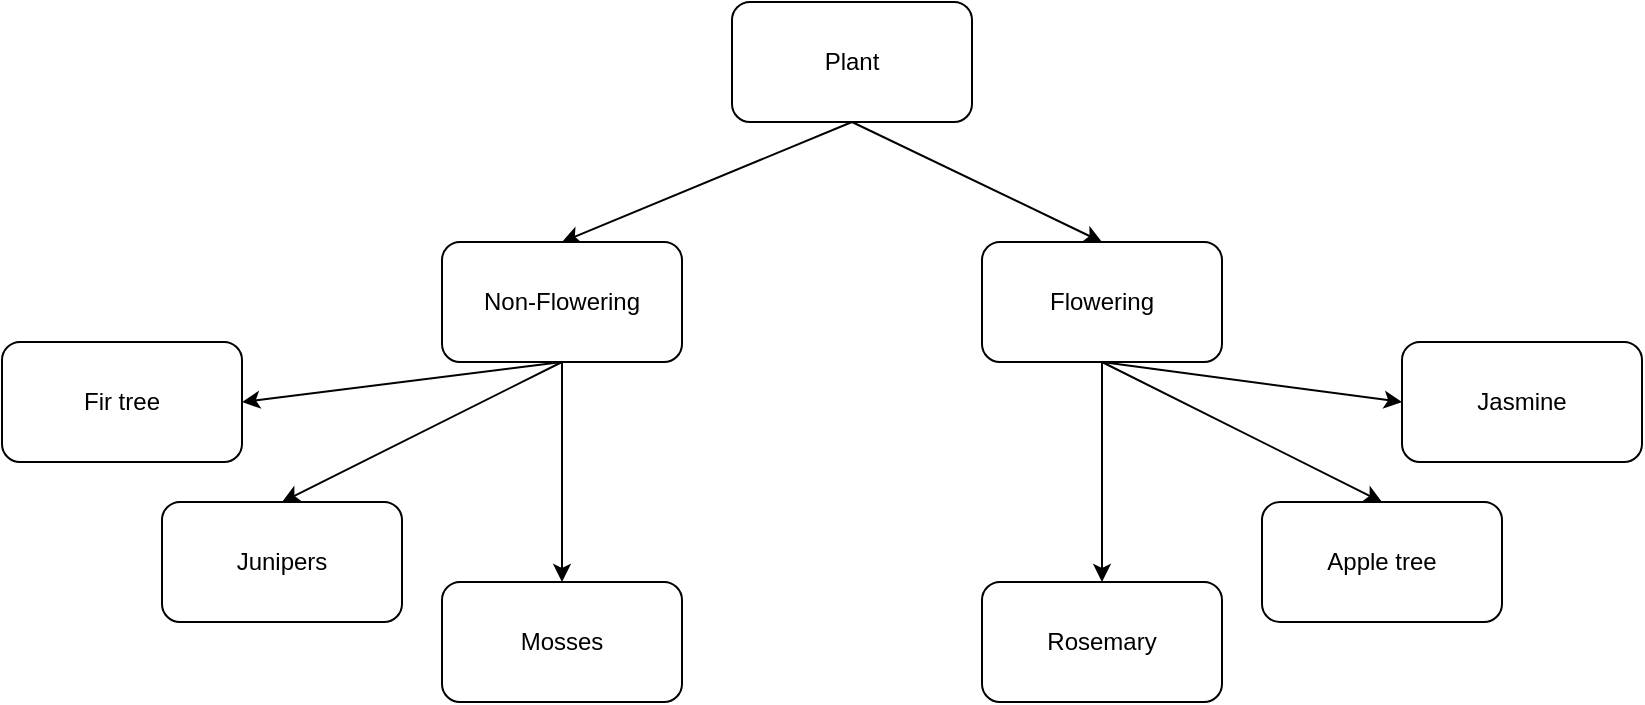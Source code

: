 <mxfile version="24.6.4" type="device">
  <diagram name="Page-1" id="p5fzwndF6cGXo0QyZnEr">
    <mxGraphModel dx="1036" dy="606" grid="1" gridSize="10" guides="1" tooltips="1" connect="1" arrows="1" fold="1" page="1" pageScale="1" pageWidth="850" pageHeight="1100" math="0" shadow="0">
      <root>
        <mxCell id="0" />
        <mxCell id="1" parent="0" />
        <mxCell id="i8wrnkV3VTPk6M6Sq0uC-1" style="edgeStyle=none;rounded=0;orthogonalLoop=1;jettySize=auto;html=1;exitX=0.5;exitY=1;exitDx=0;exitDy=0;entryX=0.5;entryY=0;entryDx=0;entryDy=0;" edge="1" parent="1" source="i8wrnkV3VTPk6M6Sq0uC-3" target="i8wrnkV3VTPk6M6Sq0uC-7">
          <mxGeometry relative="1" as="geometry" />
        </mxCell>
        <mxCell id="i8wrnkV3VTPk6M6Sq0uC-2" style="edgeStyle=none;rounded=0;orthogonalLoop=1;jettySize=auto;html=1;exitX=0.5;exitY=1;exitDx=0;exitDy=0;entryX=0.5;entryY=0;entryDx=0;entryDy=0;" edge="1" parent="1" source="i8wrnkV3VTPk6M6Sq0uC-3" target="i8wrnkV3VTPk6M6Sq0uC-11">
          <mxGeometry relative="1" as="geometry" />
        </mxCell>
        <mxCell id="i8wrnkV3VTPk6M6Sq0uC-3" value="Plant" style="rounded=1;whiteSpace=wrap;html=1;" vertex="1" parent="1">
          <mxGeometry x="365" y="80" width="120" height="60" as="geometry" />
        </mxCell>
        <mxCell id="i8wrnkV3VTPk6M6Sq0uC-4" style="edgeStyle=none;rounded=0;orthogonalLoop=1;jettySize=auto;html=1;exitX=0.5;exitY=1;exitDx=0;exitDy=0;entryX=0.5;entryY=0;entryDx=0;entryDy=0;" edge="1" parent="1" source="i8wrnkV3VTPk6M6Sq0uC-7" target="i8wrnkV3VTPk6M6Sq0uC-17">
          <mxGeometry relative="1" as="geometry" />
        </mxCell>
        <mxCell id="i8wrnkV3VTPk6M6Sq0uC-5" style="edgeStyle=none;rounded=0;orthogonalLoop=1;jettySize=auto;html=1;exitX=0.5;exitY=1;exitDx=0;exitDy=0;entryX=1;entryY=0.5;entryDx=0;entryDy=0;" edge="1" parent="1" source="i8wrnkV3VTPk6M6Sq0uC-7" target="i8wrnkV3VTPk6M6Sq0uC-15">
          <mxGeometry relative="1" as="geometry" />
        </mxCell>
        <mxCell id="i8wrnkV3VTPk6M6Sq0uC-6" style="edgeStyle=none;rounded=0;orthogonalLoop=1;jettySize=auto;html=1;exitX=0.5;exitY=1;exitDx=0;exitDy=0;entryX=0.5;entryY=0;entryDx=0;entryDy=0;" edge="1" parent="1" source="i8wrnkV3VTPk6M6Sq0uC-7" target="i8wrnkV3VTPk6M6Sq0uC-16">
          <mxGeometry relative="1" as="geometry" />
        </mxCell>
        <mxCell id="i8wrnkV3VTPk6M6Sq0uC-7" value="Non-Flowering" style="rounded=1;whiteSpace=wrap;html=1;" vertex="1" parent="1">
          <mxGeometry x="220" y="200" width="120" height="60" as="geometry" />
        </mxCell>
        <mxCell id="i8wrnkV3VTPk6M6Sq0uC-8" style="edgeStyle=none;rounded=0;orthogonalLoop=1;jettySize=auto;html=1;exitX=0.5;exitY=1;exitDx=0;exitDy=0;entryX=0.5;entryY=0;entryDx=0;entryDy=0;" edge="1" parent="1" source="i8wrnkV3VTPk6M6Sq0uC-11" target="i8wrnkV3VTPk6M6Sq0uC-14">
          <mxGeometry relative="1" as="geometry" />
        </mxCell>
        <mxCell id="i8wrnkV3VTPk6M6Sq0uC-9" style="edgeStyle=none;rounded=0;orthogonalLoop=1;jettySize=auto;html=1;exitX=0.5;exitY=1;exitDx=0;exitDy=0;entryX=0.5;entryY=0;entryDx=0;entryDy=0;" edge="1" parent="1" source="i8wrnkV3VTPk6M6Sq0uC-11" target="i8wrnkV3VTPk6M6Sq0uC-13">
          <mxGeometry relative="1" as="geometry" />
        </mxCell>
        <mxCell id="i8wrnkV3VTPk6M6Sq0uC-10" style="edgeStyle=none;rounded=0;orthogonalLoop=1;jettySize=auto;html=1;exitX=0.5;exitY=1;exitDx=0;exitDy=0;entryX=0;entryY=0.5;entryDx=0;entryDy=0;" edge="1" parent="1" source="i8wrnkV3VTPk6M6Sq0uC-11" target="i8wrnkV3VTPk6M6Sq0uC-12">
          <mxGeometry relative="1" as="geometry" />
        </mxCell>
        <mxCell id="i8wrnkV3VTPk6M6Sq0uC-11" value="Flowering" style="rounded=1;whiteSpace=wrap;html=1;" vertex="1" parent="1">
          <mxGeometry x="490" y="200" width="120" height="60" as="geometry" />
        </mxCell>
        <mxCell id="i8wrnkV3VTPk6M6Sq0uC-12" value="Jasmine" style="rounded=1;whiteSpace=wrap;html=1;" vertex="1" parent="1">
          <mxGeometry x="700" y="250" width="120" height="60" as="geometry" />
        </mxCell>
        <mxCell id="i8wrnkV3VTPk6M6Sq0uC-13" value="Apple tree" style="rounded=1;whiteSpace=wrap;html=1;" vertex="1" parent="1">
          <mxGeometry x="630" y="330" width="120" height="60" as="geometry" />
        </mxCell>
        <mxCell id="i8wrnkV3VTPk6M6Sq0uC-14" value="Rosemary" style="rounded=1;whiteSpace=wrap;html=1;" vertex="1" parent="1">
          <mxGeometry x="490" y="370" width="120" height="60" as="geometry" />
        </mxCell>
        <mxCell id="i8wrnkV3VTPk6M6Sq0uC-15" value="Fir tree" style="rounded=1;whiteSpace=wrap;html=1;" vertex="1" parent="1">
          <mxGeometry y="250" width="120" height="60" as="geometry" />
        </mxCell>
        <mxCell id="i8wrnkV3VTPk6M6Sq0uC-16" value="Junipers" style="rounded=1;whiteSpace=wrap;html=1;" vertex="1" parent="1">
          <mxGeometry x="80" y="330" width="120" height="60" as="geometry" />
        </mxCell>
        <mxCell id="i8wrnkV3VTPk6M6Sq0uC-17" value="Mosses" style="rounded=1;whiteSpace=wrap;html=1;" vertex="1" parent="1">
          <mxGeometry x="220" y="370" width="120" height="60" as="geometry" />
        </mxCell>
      </root>
    </mxGraphModel>
  </diagram>
</mxfile>

